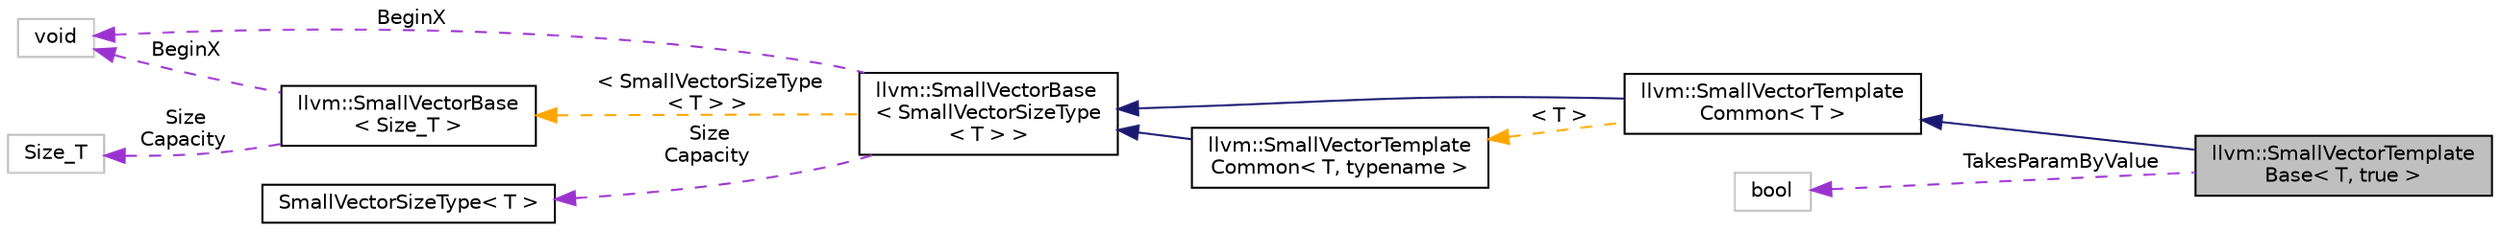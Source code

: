 digraph "llvm::SmallVectorTemplateBase&lt; T, true &gt;"
{
 // LATEX_PDF_SIZE
  bgcolor="transparent";
  edge [fontname="Helvetica",fontsize="10",labelfontname="Helvetica",labelfontsize="10"];
  node [fontname="Helvetica",fontsize="10",shape=record];
  rankdir="LR";
  Node1 [label="llvm::SmallVectorTemplate\lBase\< T, true \>",height=0.2,width=0.4,color="black", fillcolor="grey75", style="filled", fontcolor="black",tooltip="SmallVectorTemplateBase<TriviallyCopyable = true> - This is where we put method implementations that ..."];
  Node2 -> Node1 [dir="back",color="midnightblue",fontsize="10",style="solid",fontname="Helvetica"];
  Node2 [label="llvm::SmallVectorTemplate\lCommon\< T \>",height=0.2,width=0.4,color="black",URL="$classllvm_1_1SmallVectorTemplateCommon.html",tooltip=" "];
  Node3 -> Node2 [dir="back",color="midnightblue",fontsize="10",style="solid",fontname="Helvetica"];
  Node3 [label="llvm::SmallVectorBase\l\< SmallVectorSizeType\l\< T \> \>",height=0.2,width=0.4,color="black",URL="$classllvm_1_1SmallVectorBase.html",tooltip=" "];
  Node4 -> Node3 [dir="back",color="darkorchid3",fontsize="10",style="dashed",label=" BeginX" ,fontname="Helvetica"];
  Node4 [label="void",height=0.2,width=0.4,color="grey75",tooltip=" "];
  Node5 -> Node3 [dir="back",color="darkorchid3",fontsize="10",style="dashed",label=" Size\nCapacity" ,fontname="Helvetica"];
  Node5 [label="SmallVectorSizeType\< T \>",height=0.2,width=0.4,color="black",URL="$classSmallVectorSizeType_3_01T_01_4.html",tooltip=" "];
  Node6 -> Node3 [dir="back",color="orange",fontsize="10",style="dashed",label=" \< SmallVectorSizeType\l\< T \> \>" ,fontname="Helvetica"];
  Node6 [label="llvm::SmallVectorBase\l\< Size_T \>",height=0.2,width=0.4,color="black",URL="$classllvm_1_1SmallVectorBase.html",tooltip="This is all the stuff common to all SmallVectors."];
  Node4 -> Node6 [dir="back",color="darkorchid3",fontsize="10",style="dashed",label=" BeginX" ,fontname="Helvetica"];
  Node7 -> Node6 [dir="back",color="darkorchid3",fontsize="10",style="dashed",label=" Size\nCapacity" ,fontname="Helvetica"];
  Node7 [label="Size_T",height=0.2,width=0.4,color="grey75",tooltip=" "];
  Node8 -> Node2 [dir="back",color="orange",fontsize="10",style="dashed",label=" \< T \>" ,fontname="Helvetica"];
  Node8 [label="llvm::SmallVectorTemplate\lCommon\< T, typename \>",height=0.2,width=0.4,color="black",URL="$classllvm_1_1SmallVectorTemplateCommon.html",tooltip="This is the part of SmallVectorTemplateBase which does not depend on whether the type T is a POD."];
  Node3 -> Node8 [dir="back",color="midnightblue",fontsize="10",style="solid",fontname="Helvetica"];
  Node9 -> Node1 [dir="back",color="darkorchid3",fontsize="10",style="dashed",label=" TakesParamByValue" ,fontname="Helvetica"];
  Node9 [label="bool",height=0.2,width=0.4,color="grey75",tooltip=" "];
}
